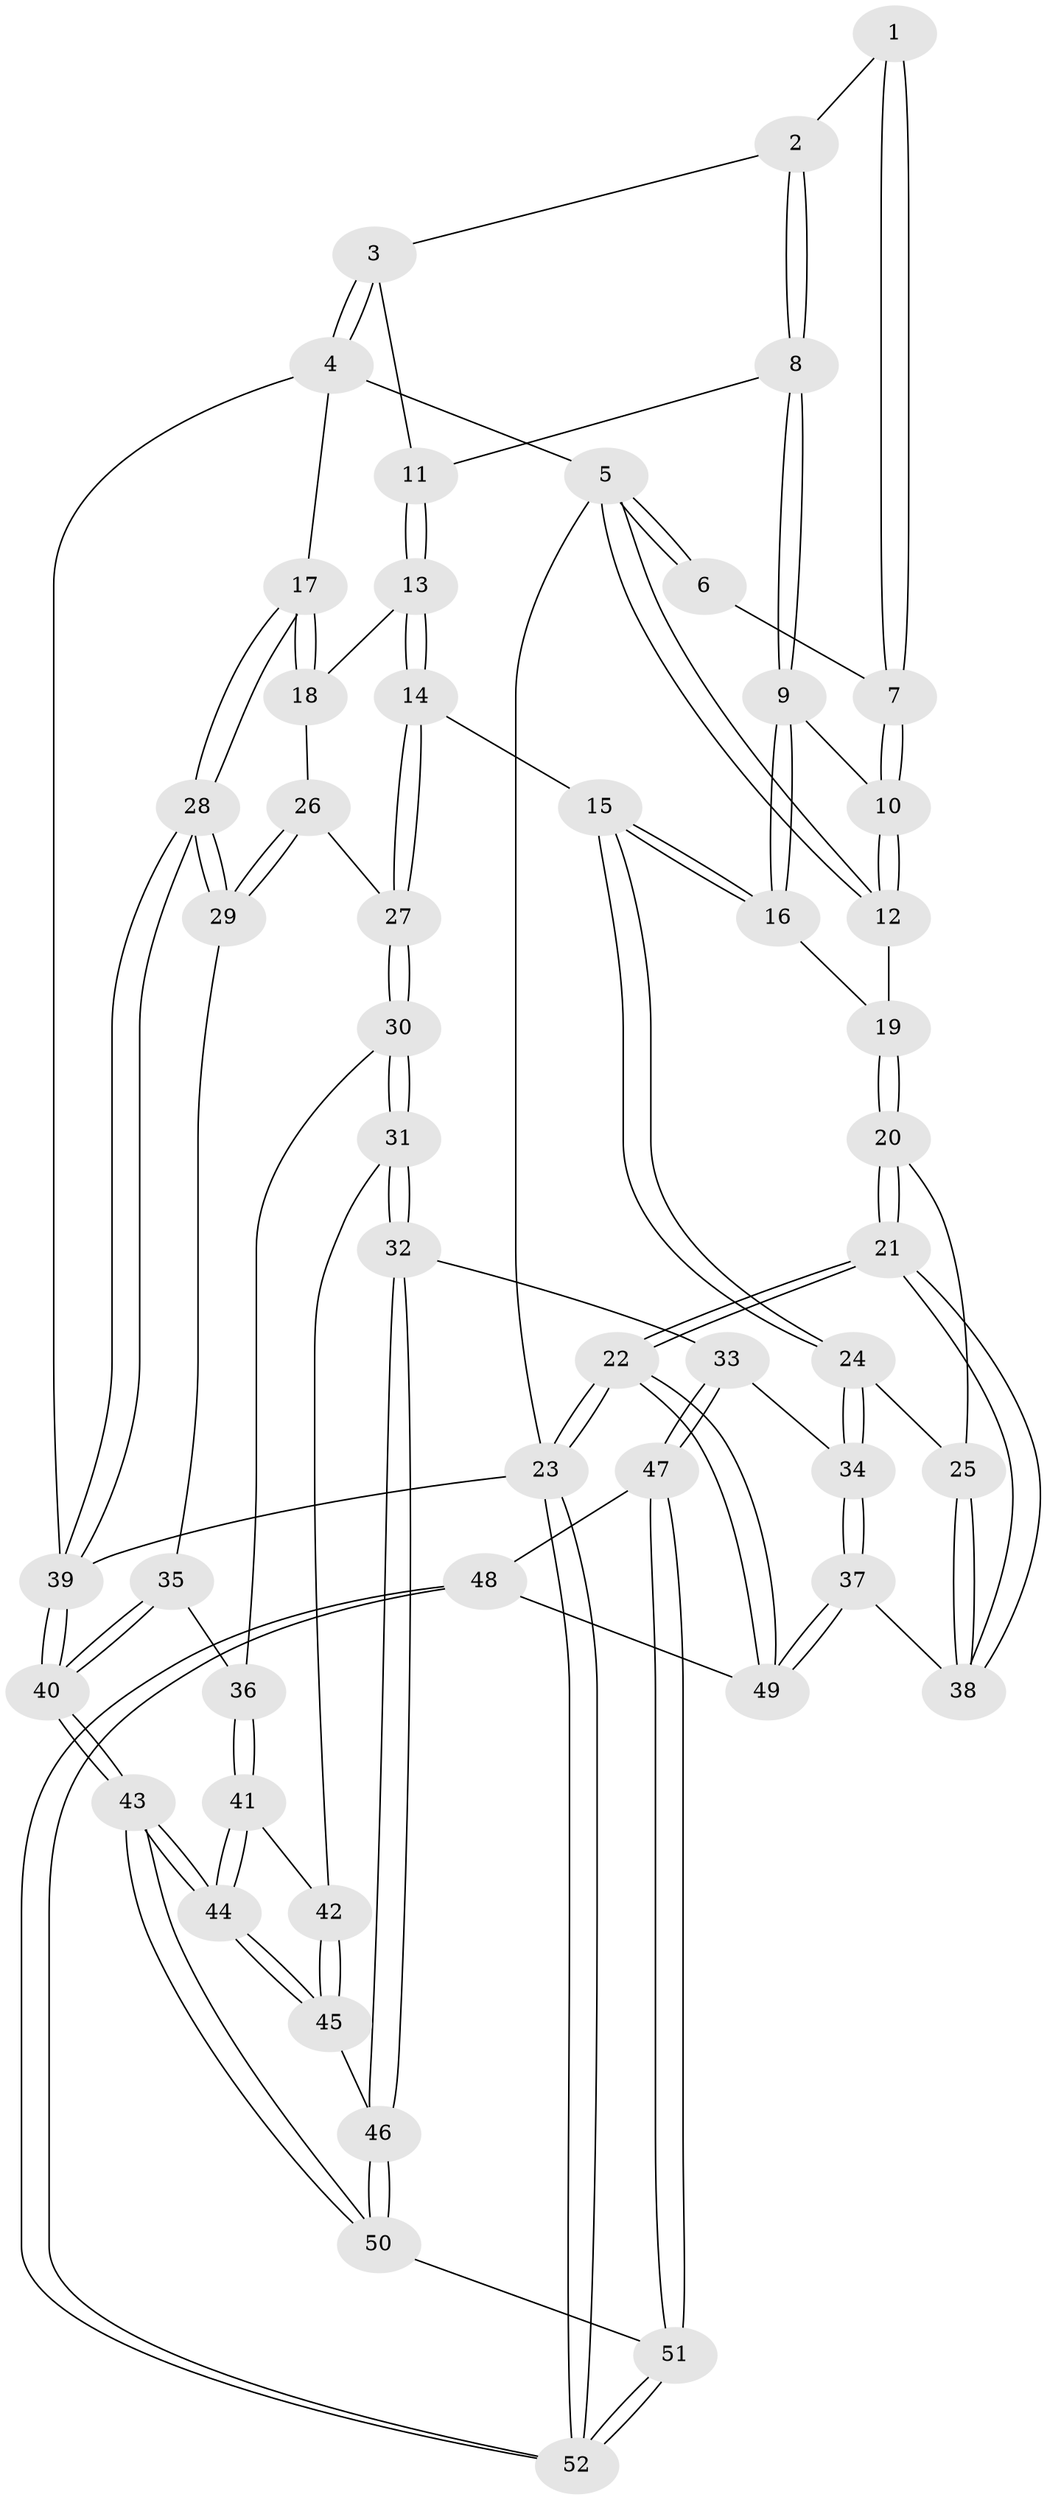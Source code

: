 // coarse degree distribution, {4: 0.42857142857142855, 3: 0.38095238095238093, 6: 0.047619047619047616, 2: 0.14285714285714285}
// Generated by graph-tools (version 1.1) at 2025/54/03/04/25 22:54:17]
// undirected, 52 vertices, 127 edges
graph export_dot {
  node [color=gray90,style=filled];
  1 [pos="+0.5608739762854454+0"];
  2 [pos="+0.7109859755970139+0"];
  3 [pos="+0.8111378375993494+0"];
  4 [pos="+1+0"];
  5 [pos="+0+0"];
  6 [pos="+0.2641210364740682+0"];
  7 [pos="+0.4519293212725483+0.1339892859065569"];
  8 [pos="+0.6225929660081817+0.14369503007685788"];
  9 [pos="+0.4941881730422117+0.2461040433955336"];
  10 [pos="+0.4534266446732861+0.15951377947732553"];
  11 [pos="+0.7708366201874233+0.21491621157403856"];
  12 [pos="+0+0"];
  13 [pos="+0.7822186132457203+0.22634841327151578"];
  14 [pos="+0.5510614041355814+0.3952128059288089"];
  15 [pos="+0.4818362003392964+0.3600224511334351"];
  16 [pos="+0.4773801910455618+0.30544039221821"];
  17 [pos="+1+0.26330231676004623"];
  18 [pos="+0.9483072060397376+0.30441828856075104"];
  19 [pos="+0+0.008182618294935879"];
  20 [pos="+0+0.3619981333758969"];
  21 [pos="+0+0.8209236014358585"];
  22 [pos="+0+1"];
  23 [pos="+0+1"];
  24 [pos="+0.4168511886805682+0.415217048136577"];
  25 [pos="+0.16742239252542054+0.4346514414830647"];
  26 [pos="+0.8257132574913866+0.4093477426040839"];
  27 [pos="+0.5960193117862406+0.42914412885231085"];
  28 [pos="+1+0.5606478127063546"];
  29 [pos="+0.8276211810268916+0.5902181360550124"];
  30 [pos="+0.6420745309920491+0.5971212272286006"];
  31 [pos="+0.5875349987031963+0.66891004963768"];
  32 [pos="+0.48436949682956365+0.7152078504294155"];
  33 [pos="+0.4671194352512201+0.7121176187946585"];
  34 [pos="+0.3898353234088919+0.6835572087861829"];
  35 [pos="+0.8095067006674993+0.6178824011724322"];
  36 [pos="+0.7538092027882426+0.6321053394776569"];
  37 [pos="+0.317128365549719+0.7202334916318055"];
  38 [pos="+0.21035221531223144+0.5916046369212198"];
  39 [pos="+1+1"];
  40 [pos="+1+1"];
  41 [pos="+0.7364558809015213+0.7583908969890889"];
  42 [pos="+0.6111950943129335+0.7014541511141452"];
  43 [pos="+0.8100767711983919+1"];
  44 [pos="+0.7693642198906842+0.9977615569851498"];
  45 [pos="+0.6707493694307489+0.8479564680547041"];
  46 [pos="+0.48705215326278267+0.7202106348883888"];
  47 [pos="+0.4409075637905158+0.8819448451153366"];
  48 [pos="+0.36952521419373247+0.8517552391672499"];
  49 [pos="+0.2970482943862544+0.748640631885187"];
  50 [pos="+0.6210372845765969+1"];
  51 [pos="+0.6026941908259558+1"];
  52 [pos="+0.36474466604139466+1"];
  1 -- 2;
  1 -- 7;
  1 -- 7;
  2 -- 3;
  2 -- 8;
  2 -- 8;
  3 -- 4;
  3 -- 4;
  3 -- 11;
  4 -- 5;
  4 -- 17;
  4 -- 39;
  5 -- 6;
  5 -- 6;
  5 -- 12;
  5 -- 12;
  5 -- 23;
  6 -- 7;
  7 -- 10;
  7 -- 10;
  8 -- 9;
  8 -- 9;
  8 -- 11;
  9 -- 10;
  9 -- 16;
  9 -- 16;
  10 -- 12;
  10 -- 12;
  11 -- 13;
  11 -- 13;
  12 -- 19;
  13 -- 14;
  13 -- 14;
  13 -- 18;
  14 -- 15;
  14 -- 27;
  14 -- 27;
  15 -- 16;
  15 -- 16;
  15 -- 24;
  15 -- 24;
  16 -- 19;
  17 -- 18;
  17 -- 18;
  17 -- 28;
  17 -- 28;
  18 -- 26;
  19 -- 20;
  19 -- 20;
  20 -- 21;
  20 -- 21;
  20 -- 25;
  21 -- 22;
  21 -- 22;
  21 -- 38;
  21 -- 38;
  22 -- 23;
  22 -- 23;
  22 -- 49;
  22 -- 49;
  23 -- 52;
  23 -- 52;
  23 -- 39;
  24 -- 25;
  24 -- 34;
  24 -- 34;
  25 -- 38;
  25 -- 38;
  26 -- 27;
  26 -- 29;
  26 -- 29;
  27 -- 30;
  27 -- 30;
  28 -- 29;
  28 -- 29;
  28 -- 39;
  28 -- 39;
  29 -- 35;
  30 -- 31;
  30 -- 31;
  30 -- 36;
  31 -- 32;
  31 -- 32;
  31 -- 42;
  32 -- 33;
  32 -- 46;
  32 -- 46;
  33 -- 34;
  33 -- 47;
  33 -- 47;
  34 -- 37;
  34 -- 37;
  35 -- 36;
  35 -- 40;
  35 -- 40;
  36 -- 41;
  36 -- 41;
  37 -- 38;
  37 -- 49;
  37 -- 49;
  39 -- 40;
  39 -- 40;
  40 -- 43;
  40 -- 43;
  41 -- 42;
  41 -- 44;
  41 -- 44;
  42 -- 45;
  42 -- 45;
  43 -- 44;
  43 -- 44;
  43 -- 50;
  43 -- 50;
  44 -- 45;
  44 -- 45;
  45 -- 46;
  46 -- 50;
  46 -- 50;
  47 -- 48;
  47 -- 51;
  47 -- 51;
  48 -- 49;
  48 -- 52;
  48 -- 52;
  50 -- 51;
  51 -- 52;
  51 -- 52;
}
